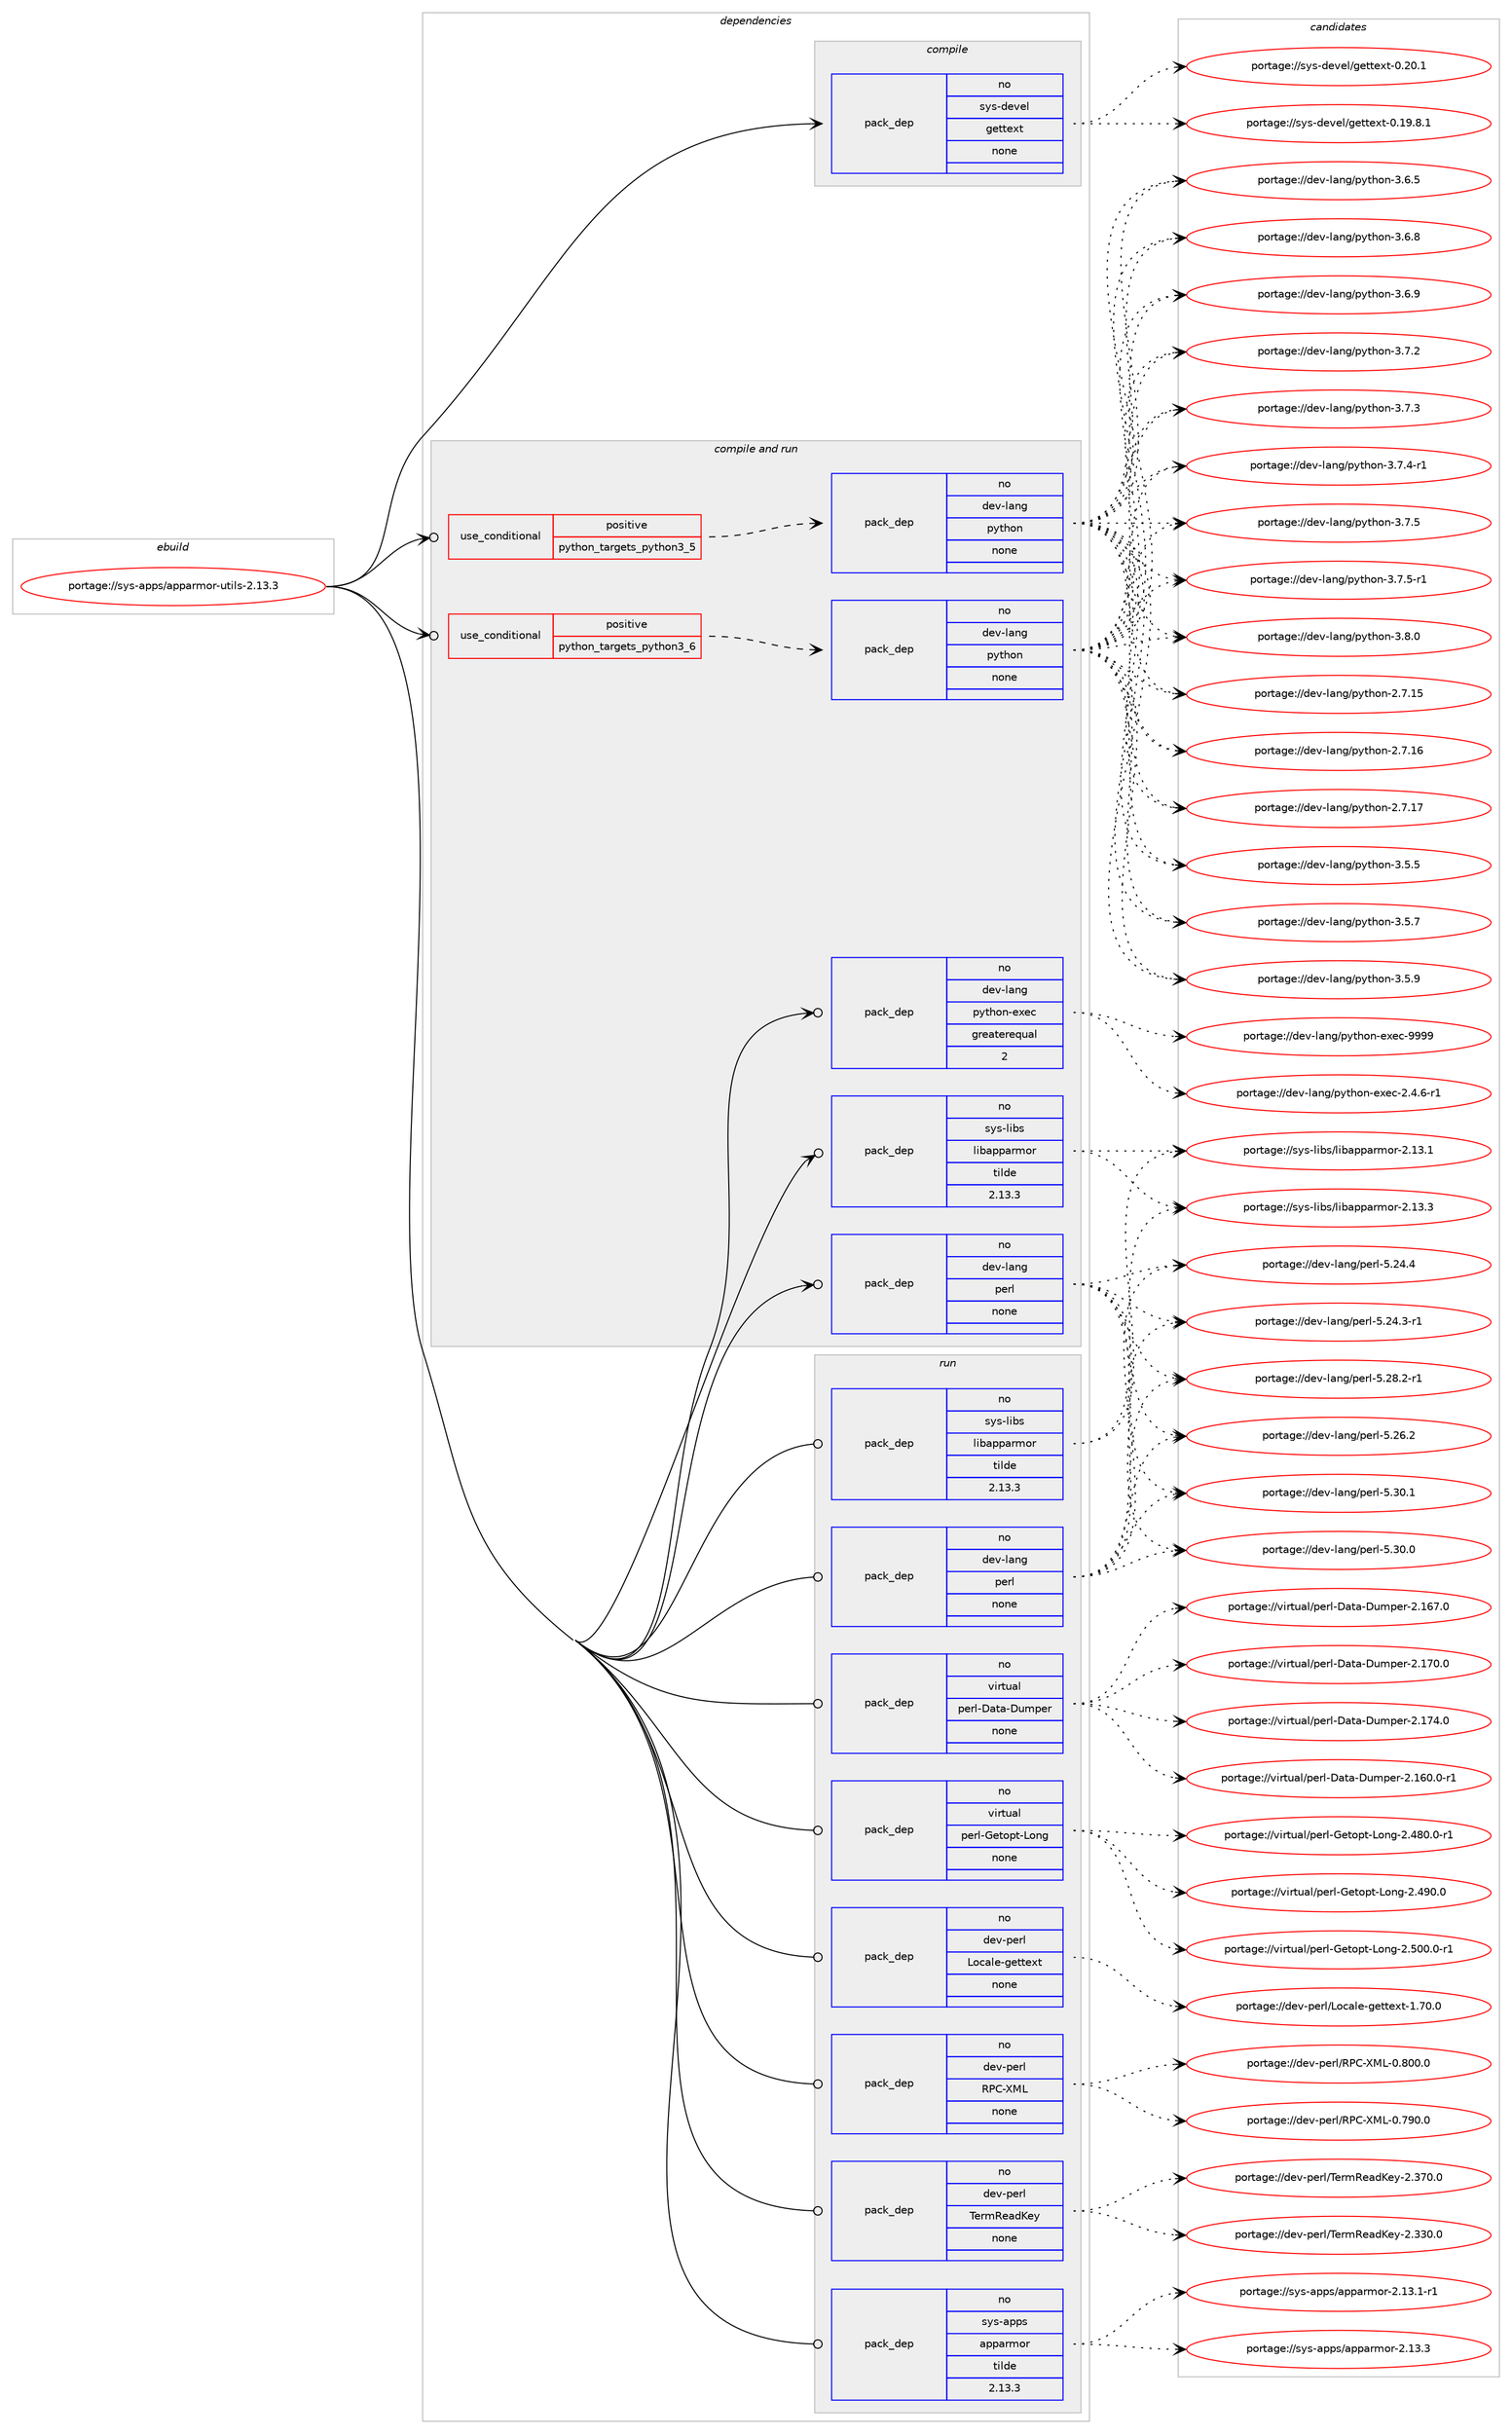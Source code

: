 digraph prolog {

# *************
# Graph options
# *************

newrank=true;
concentrate=true;
compound=true;
graph [rankdir=LR,fontname=Helvetica,fontsize=10,ranksep=1.5];#, ranksep=2.5, nodesep=0.2];
edge  [arrowhead=vee];
node  [fontname=Helvetica,fontsize=10];

# **********
# The ebuild
# **********

subgraph cluster_leftcol {
color=gray;
rank=same;
label=<<i>ebuild</i>>;
id [label="portage://sys-apps/apparmor-utils-2.13.3", color=red, width=4, href="../sys-apps/apparmor-utils-2.13.3.svg"];
}

# ****************
# The dependencies
# ****************

subgraph cluster_midcol {
color=gray;
label=<<i>dependencies</i>>;
subgraph cluster_compile {
fillcolor="#eeeeee";
style=filled;
label=<<i>compile</i>>;
subgraph pack301066 {
dependency406593 [label=<<TABLE BORDER="0" CELLBORDER="1" CELLSPACING="0" CELLPADDING="4" WIDTH="220"><TR><TD ROWSPAN="6" CELLPADDING="30">pack_dep</TD></TR><TR><TD WIDTH="110">no</TD></TR><TR><TD>sys-devel</TD></TR><TR><TD>gettext</TD></TR><TR><TD>none</TD></TR><TR><TD></TD></TR></TABLE>>, shape=none, color=blue];
}
id:e -> dependency406593:w [weight=20,style="solid",arrowhead="vee"];
}
subgraph cluster_compileandrun {
fillcolor="#eeeeee";
style=filled;
label=<<i>compile and run</i>>;
subgraph cond98740 {
dependency406594 [label=<<TABLE BORDER="0" CELLBORDER="1" CELLSPACING="0" CELLPADDING="4"><TR><TD ROWSPAN="3" CELLPADDING="10">use_conditional</TD></TR><TR><TD>positive</TD></TR><TR><TD>python_targets_python3_5</TD></TR></TABLE>>, shape=none, color=red];
subgraph pack301067 {
dependency406595 [label=<<TABLE BORDER="0" CELLBORDER="1" CELLSPACING="0" CELLPADDING="4" WIDTH="220"><TR><TD ROWSPAN="6" CELLPADDING="30">pack_dep</TD></TR><TR><TD WIDTH="110">no</TD></TR><TR><TD>dev-lang</TD></TR><TR><TD>python</TD></TR><TR><TD>none</TD></TR><TR><TD></TD></TR></TABLE>>, shape=none, color=blue];
}
dependency406594:e -> dependency406595:w [weight=20,style="dashed",arrowhead="vee"];
}
id:e -> dependency406594:w [weight=20,style="solid",arrowhead="odotvee"];
subgraph cond98741 {
dependency406596 [label=<<TABLE BORDER="0" CELLBORDER="1" CELLSPACING="0" CELLPADDING="4"><TR><TD ROWSPAN="3" CELLPADDING="10">use_conditional</TD></TR><TR><TD>positive</TD></TR><TR><TD>python_targets_python3_6</TD></TR></TABLE>>, shape=none, color=red];
subgraph pack301068 {
dependency406597 [label=<<TABLE BORDER="0" CELLBORDER="1" CELLSPACING="0" CELLPADDING="4" WIDTH="220"><TR><TD ROWSPAN="6" CELLPADDING="30">pack_dep</TD></TR><TR><TD WIDTH="110">no</TD></TR><TR><TD>dev-lang</TD></TR><TR><TD>python</TD></TR><TR><TD>none</TD></TR><TR><TD></TD></TR></TABLE>>, shape=none, color=blue];
}
dependency406596:e -> dependency406597:w [weight=20,style="dashed",arrowhead="vee"];
}
id:e -> dependency406596:w [weight=20,style="solid",arrowhead="odotvee"];
subgraph pack301069 {
dependency406598 [label=<<TABLE BORDER="0" CELLBORDER="1" CELLSPACING="0" CELLPADDING="4" WIDTH="220"><TR><TD ROWSPAN="6" CELLPADDING="30">pack_dep</TD></TR><TR><TD WIDTH="110">no</TD></TR><TR><TD>dev-lang</TD></TR><TR><TD>perl</TD></TR><TR><TD>none</TD></TR><TR><TD></TD></TR></TABLE>>, shape=none, color=blue];
}
id:e -> dependency406598:w [weight=20,style="solid",arrowhead="odotvee"];
subgraph pack301070 {
dependency406599 [label=<<TABLE BORDER="0" CELLBORDER="1" CELLSPACING="0" CELLPADDING="4" WIDTH="220"><TR><TD ROWSPAN="6" CELLPADDING="30">pack_dep</TD></TR><TR><TD WIDTH="110">no</TD></TR><TR><TD>dev-lang</TD></TR><TR><TD>python-exec</TD></TR><TR><TD>greaterequal</TD></TR><TR><TD>2</TD></TR></TABLE>>, shape=none, color=blue];
}
id:e -> dependency406599:w [weight=20,style="solid",arrowhead="odotvee"];
subgraph pack301071 {
dependency406600 [label=<<TABLE BORDER="0" CELLBORDER="1" CELLSPACING="0" CELLPADDING="4" WIDTH="220"><TR><TD ROWSPAN="6" CELLPADDING="30">pack_dep</TD></TR><TR><TD WIDTH="110">no</TD></TR><TR><TD>sys-libs</TD></TR><TR><TD>libapparmor</TD></TR><TR><TD>tilde</TD></TR><TR><TD>2.13.3</TD></TR></TABLE>>, shape=none, color=blue];
}
id:e -> dependency406600:w [weight=20,style="solid",arrowhead="odotvee"];
}
subgraph cluster_run {
fillcolor="#eeeeee";
style=filled;
label=<<i>run</i>>;
subgraph pack301072 {
dependency406601 [label=<<TABLE BORDER="0" CELLBORDER="1" CELLSPACING="0" CELLPADDING="4" WIDTH="220"><TR><TD ROWSPAN="6" CELLPADDING="30">pack_dep</TD></TR><TR><TD WIDTH="110">no</TD></TR><TR><TD>dev-lang</TD></TR><TR><TD>perl</TD></TR><TR><TD>none</TD></TR><TR><TD></TD></TR></TABLE>>, shape=none, color=blue];
}
id:e -> dependency406601:w [weight=20,style="solid",arrowhead="odot"];
subgraph pack301073 {
dependency406602 [label=<<TABLE BORDER="0" CELLBORDER="1" CELLSPACING="0" CELLPADDING="4" WIDTH="220"><TR><TD ROWSPAN="6" CELLPADDING="30">pack_dep</TD></TR><TR><TD WIDTH="110">no</TD></TR><TR><TD>dev-perl</TD></TR><TR><TD>Locale-gettext</TD></TR><TR><TD>none</TD></TR><TR><TD></TD></TR></TABLE>>, shape=none, color=blue];
}
id:e -> dependency406602:w [weight=20,style="solid",arrowhead="odot"];
subgraph pack301074 {
dependency406603 [label=<<TABLE BORDER="0" CELLBORDER="1" CELLSPACING="0" CELLPADDING="4" WIDTH="220"><TR><TD ROWSPAN="6" CELLPADDING="30">pack_dep</TD></TR><TR><TD WIDTH="110">no</TD></TR><TR><TD>dev-perl</TD></TR><TR><TD>RPC-XML</TD></TR><TR><TD>none</TD></TR><TR><TD></TD></TR></TABLE>>, shape=none, color=blue];
}
id:e -> dependency406603:w [weight=20,style="solid",arrowhead="odot"];
subgraph pack301075 {
dependency406604 [label=<<TABLE BORDER="0" CELLBORDER="1" CELLSPACING="0" CELLPADDING="4" WIDTH="220"><TR><TD ROWSPAN="6" CELLPADDING="30">pack_dep</TD></TR><TR><TD WIDTH="110">no</TD></TR><TR><TD>dev-perl</TD></TR><TR><TD>TermReadKey</TD></TR><TR><TD>none</TD></TR><TR><TD></TD></TR></TABLE>>, shape=none, color=blue];
}
id:e -> dependency406604:w [weight=20,style="solid",arrowhead="odot"];
subgraph pack301076 {
dependency406605 [label=<<TABLE BORDER="0" CELLBORDER="1" CELLSPACING="0" CELLPADDING="4" WIDTH="220"><TR><TD ROWSPAN="6" CELLPADDING="30">pack_dep</TD></TR><TR><TD WIDTH="110">no</TD></TR><TR><TD>sys-apps</TD></TR><TR><TD>apparmor</TD></TR><TR><TD>tilde</TD></TR><TR><TD>2.13.3</TD></TR></TABLE>>, shape=none, color=blue];
}
id:e -> dependency406605:w [weight=20,style="solid",arrowhead="odot"];
subgraph pack301077 {
dependency406606 [label=<<TABLE BORDER="0" CELLBORDER="1" CELLSPACING="0" CELLPADDING="4" WIDTH="220"><TR><TD ROWSPAN="6" CELLPADDING="30">pack_dep</TD></TR><TR><TD WIDTH="110">no</TD></TR><TR><TD>sys-libs</TD></TR><TR><TD>libapparmor</TD></TR><TR><TD>tilde</TD></TR><TR><TD>2.13.3</TD></TR></TABLE>>, shape=none, color=blue];
}
id:e -> dependency406606:w [weight=20,style="solid",arrowhead="odot"];
subgraph pack301078 {
dependency406607 [label=<<TABLE BORDER="0" CELLBORDER="1" CELLSPACING="0" CELLPADDING="4" WIDTH="220"><TR><TD ROWSPAN="6" CELLPADDING="30">pack_dep</TD></TR><TR><TD WIDTH="110">no</TD></TR><TR><TD>virtual</TD></TR><TR><TD>perl-Data-Dumper</TD></TR><TR><TD>none</TD></TR><TR><TD></TD></TR></TABLE>>, shape=none, color=blue];
}
id:e -> dependency406607:w [weight=20,style="solid",arrowhead="odot"];
subgraph pack301079 {
dependency406608 [label=<<TABLE BORDER="0" CELLBORDER="1" CELLSPACING="0" CELLPADDING="4" WIDTH="220"><TR><TD ROWSPAN="6" CELLPADDING="30">pack_dep</TD></TR><TR><TD WIDTH="110">no</TD></TR><TR><TD>virtual</TD></TR><TR><TD>perl-Getopt-Long</TD></TR><TR><TD>none</TD></TR><TR><TD></TD></TR></TABLE>>, shape=none, color=blue];
}
id:e -> dependency406608:w [weight=20,style="solid",arrowhead="odot"];
}
}

# **************
# The candidates
# **************

subgraph cluster_choices {
rank=same;
color=gray;
label=<<i>candidates</i>>;

subgraph choice301066 {
color=black;
nodesep=1;
choiceportage1151211154510010111810110847103101116116101120116454846495746564649 [label="portage://sys-devel/gettext-0.19.8.1", color=red, width=4,href="../sys-devel/gettext-0.19.8.1.svg"];
choiceportage115121115451001011181011084710310111611610112011645484650484649 [label="portage://sys-devel/gettext-0.20.1", color=red, width=4,href="../sys-devel/gettext-0.20.1.svg"];
dependency406593:e -> choiceportage1151211154510010111810110847103101116116101120116454846495746564649:w [style=dotted,weight="100"];
dependency406593:e -> choiceportage115121115451001011181011084710310111611610112011645484650484649:w [style=dotted,weight="100"];
}
subgraph choice301067 {
color=black;
nodesep=1;
choiceportage10010111845108971101034711212111610411111045504655464953 [label="portage://dev-lang/python-2.7.15", color=red, width=4,href="../dev-lang/python-2.7.15.svg"];
choiceportage10010111845108971101034711212111610411111045504655464954 [label="portage://dev-lang/python-2.7.16", color=red, width=4,href="../dev-lang/python-2.7.16.svg"];
choiceportage10010111845108971101034711212111610411111045504655464955 [label="portage://dev-lang/python-2.7.17", color=red, width=4,href="../dev-lang/python-2.7.17.svg"];
choiceportage100101118451089711010347112121116104111110455146534653 [label="portage://dev-lang/python-3.5.5", color=red, width=4,href="../dev-lang/python-3.5.5.svg"];
choiceportage100101118451089711010347112121116104111110455146534655 [label="portage://dev-lang/python-3.5.7", color=red, width=4,href="../dev-lang/python-3.5.7.svg"];
choiceportage100101118451089711010347112121116104111110455146534657 [label="portage://dev-lang/python-3.5.9", color=red, width=4,href="../dev-lang/python-3.5.9.svg"];
choiceportage100101118451089711010347112121116104111110455146544653 [label="portage://dev-lang/python-3.6.5", color=red, width=4,href="../dev-lang/python-3.6.5.svg"];
choiceportage100101118451089711010347112121116104111110455146544656 [label="portage://dev-lang/python-3.6.8", color=red, width=4,href="../dev-lang/python-3.6.8.svg"];
choiceportage100101118451089711010347112121116104111110455146544657 [label="portage://dev-lang/python-3.6.9", color=red, width=4,href="../dev-lang/python-3.6.9.svg"];
choiceportage100101118451089711010347112121116104111110455146554650 [label="portage://dev-lang/python-3.7.2", color=red, width=4,href="../dev-lang/python-3.7.2.svg"];
choiceportage100101118451089711010347112121116104111110455146554651 [label="portage://dev-lang/python-3.7.3", color=red, width=4,href="../dev-lang/python-3.7.3.svg"];
choiceportage1001011184510897110103471121211161041111104551465546524511449 [label="portage://dev-lang/python-3.7.4-r1", color=red, width=4,href="../dev-lang/python-3.7.4-r1.svg"];
choiceportage100101118451089711010347112121116104111110455146554653 [label="portage://dev-lang/python-3.7.5", color=red, width=4,href="../dev-lang/python-3.7.5.svg"];
choiceportage1001011184510897110103471121211161041111104551465546534511449 [label="portage://dev-lang/python-3.7.5-r1", color=red, width=4,href="../dev-lang/python-3.7.5-r1.svg"];
choiceportage100101118451089711010347112121116104111110455146564648 [label="portage://dev-lang/python-3.8.0", color=red, width=4,href="../dev-lang/python-3.8.0.svg"];
dependency406595:e -> choiceportage10010111845108971101034711212111610411111045504655464953:w [style=dotted,weight="100"];
dependency406595:e -> choiceportage10010111845108971101034711212111610411111045504655464954:w [style=dotted,weight="100"];
dependency406595:e -> choiceportage10010111845108971101034711212111610411111045504655464955:w [style=dotted,weight="100"];
dependency406595:e -> choiceportage100101118451089711010347112121116104111110455146534653:w [style=dotted,weight="100"];
dependency406595:e -> choiceportage100101118451089711010347112121116104111110455146534655:w [style=dotted,weight="100"];
dependency406595:e -> choiceportage100101118451089711010347112121116104111110455146534657:w [style=dotted,weight="100"];
dependency406595:e -> choiceportage100101118451089711010347112121116104111110455146544653:w [style=dotted,weight="100"];
dependency406595:e -> choiceportage100101118451089711010347112121116104111110455146544656:w [style=dotted,weight="100"];
dependency406595:e -> choiceportage100101118451089711010347112121116104111110455146544657:w [style=dotted,weight="100"];
dependency406595:e -> choiceportage100101118451089711010347112121116104111110455146554650:w [style=dotted,weight="100"];
dependency406595:e -> choiceportage100101118451089711010347112121116104111110455146554651:w [style=dotted,weight="100"];
dependency406595:e -> choiceportage1001011184510897110103471121211161041111104551465546524511449:w [style=dotted,weight="100"];
dependency406595:e -> choiceportage100101118451089711010347112121116104111110455146554653:w [style=dotted,weight="100"];
dependency406595:e -> choiceportage1001011184510897110103471121211161041111104551465546534511449:w [style=dotted,weight="100"];
dependency406595:e -> choiceportage100101118451089711010347112121116104111110455146564648:w [style=dotted,weight="100"];
}
subgraph choice301068 {
color=black;
nodesep=1;
choiceportage10010111845108971101034711212111610411111045504655464953 [label="portage://dev-lang/python-2.7.15", color=red, width=4,href="../dev-lang/python-2.7.15.svg"];
choiceportage10010111845108971101034711212111610411111045504655464954 [label="portage://dev-lang/python-2.7.16", color=red, width=4,href="../dev-lang/python-2.7.16.svg"];
choiceportage10010111845108971101034711212111610411111045504655464955 [label="portage://dev-lang/python-2.7.17", color=red, width=4,href="../dev-lang/python-2.7.17.svg"];
choiceportage100101118451089711010347112121116104111110455146534653 [label="portage://dev-lang/python-3.5.5", color=red, width=4,href="../dev-lang/python-3.5.5.svg"];
choiceportage100101118451089711010347112121116104111110455146534655 [label="portage://dev-lang/python-3.5.7", color=red, width=4,href="../dev-lang/python-3.5.7.svg"];
choiceportage100101118451089711010347112121116104111110455146534657 [label="portage://dev-lang/python-3.5.9", color=red, width=4,href="../dev-lang/python-3.5.9.svg"];
choiceportage100101118451089711010347112121116104111110455146544653 [label="portage://dev-lang/python-3.6.5", color=red, width=4,href="../dev-lang/python-3.6.5.svg"];
choiceportage100101118451089711010347112121116104111110455146544656 [label="portage://dev-lang/python-3.6.8", color=red, width=4,href="../dev-lang/python-3.6.8.svg"];
choiceportage100101118451089711010347112121116104111110455146544657 [label="portage://dev-lang/python-3.6.9", color=red, width=4,href="../dev-lang/python-3.6.9.svg"];
choiceportage100101118451089711010347112121116104111110455146554650 [label="portage://dev-lang/python-3.7.2", color=red, width=4,href="../dev-lang/python-3.7.2.svg"];
choiceportage100101118451089711010347112121116104111110455146554651 [label="portage://dev-lang/python-3.7.3", color=red, width=4,href="../dev-lang/python-3.7.3.svg"];
choiceportage1001011184510897110103471121211161041111104551465546524511449 [label="portage://dev-lang/python-3.7.4-r1", color=red, width=4,href="../dev-lang/python-3.7.4-r1.svg"];
choiceportage100101118451089711010347112121116104111110455146554653 [label="portage://dev-lang/python-3.7.5", color=red, width=4,href="../dev-lang/python-3.7.5.svg"];
choiceportage1001011184510897110103471121211161041111104551465546534511449 [label="portage://dev-lang/python-3.7.5-r1", color=red, width=4,href="../dev-lang/python-3.7.5-r1.svg"];
choiceportage100101118451089711010347112121116104111110455146564648 [label="portage://dev-lang/python-3.8.0", color=red, width=4,href="../dev-lang/python-3.8.0.svg"];
dependency406597:e -> choiceportage10010111845108971101034711212111610411111045504655464953:w [style=dotted,weight="100"];
dependency406597:e -> choiceportage10010111845108971101034711212111610411111045504655464954:w [style=dotted,weight="100"];
dependency406597:e -> choiceportage10010111845108971101034711212111610411111045504655464955:w [style=dotted,weight="100"];
dependency406597:e -> choiceportage100101118451089711010347112121116104111110455146534653:w [style=dotted,weight="100"];
dependency406597:e -> choiceportage100101118451089711010347112121116104111110455146534655:w [style=dotted,weight="100"];
dependency406597:e -> choiceportage100101118451089711010347112121116104111110455146534657:w [style=dotted,weight="100"];
dependency406597:e -> choiceportage100101118451089711010347112121116104111110455146544653:w [style=dotted,weight="100"];
dependency406597:e -> choiceportage100101118451089711010347112121116104111110455146544656:w [style=dotted,weight="100"];
dependency406597:e -> choiceportage100101118451089711010347112121116104111110455146544657:w [style=dotted,weight="100"];
dependency406597:e -> choiceportage100101118451089711010347112121116104111110455146554650:w [style=dotted,weight="100"];
dependency406597:e -> choiceportage100101118451089711010347112121116104111110455146554651:w [style=dotted,weight="100"];
dependency406597:e -> choiceportage1001011184510897110103471121211161041111104551465546524511449:w [style=dotted,weight="100"];
dependency406597:e -> choiceportage100101118451089711010347112121116104111110455146554653:w [style=dotted,weight="100"];
dependency406597:e -> choiceportage1001011184510897110103471121211161041111104551465546534511449:w [style=dotted,weight="100"];
dependency406597:e -> choiceportage100101118451089711010347112121116104111110455146564648:w [style=dotted,weight="100"];
}
subgraph choice301069 {
color=black;
nodesep=1;
choiceportage100101118451089711010347112101114108455346505246514511449 [label="portage://dev-lang/perl-5.24.3-r1", color=red, width=4,href="../dev-lang/perl-5.24.3-r1.svg"];
choiceportage10010111845108971101034711210111410845534650524652 [label="portage://dev-lang/perl-5.24.4", color=red, width=4,href="../dev-lang/perl-5.24.4.svg"];
choiceportage10010111845108971101034711210111410845534650544650 [label="portage://dev-lang/perl-5.26.2", color=red, width=4,href="../dev-lang/perl-5.26.2.svg"];
choiceportage100101118451089711010347112101114108455346505646504511449 [label="portage://dev-lang/perl-5.28.2-r1", color=red, width=4,href="../dev-lang/perl-5.28.2-r1.svg"];
choiceportage10010111845108971101034711210111410845534651484648 [label="portage://dev-lang/perl-5.30.0", color=red, width=4,href="../dev-lang/perl-5.30.0.svg"];
choiceportage10010111845108971101034711210111410845534651484649 [label="portage://dev-lang/perl-5.30.1", color=red, width=4,href="../dev-lang/perl-5.30.1.svg"];
dependency406598:e -> choiceportage100101118451089711010347112101114108455346505246514511449:w [style=dotted,weight="100"];
dependency406598:e -> choiceportage10010111845108971101034711210111410845534650524652:w [style=dotted,weight="100"];
dependency406598:e -> choiceportage10010111845108971101034711210111410845534650544650:w [style=dotted,weight="100"];
dependency406598:e -> choiceportage100101118451089711010347112101114108455346505646504511449:w [style=dotted,weight="100"];
dependency406598:e -> choiceportage10010111845108971101034711210111410845534651484648:w [style=dotted,weight="100"];
dependency406598:e -> choiceportage10010111845108971101034711210111410845534651484649:w [style=dotted,weight="100"];
}
subgraph choice301070 {
color=black;
nodesep=1;
choiceportage10010111845108971101034711212111610411111045101120101994550465246544511449 [label="portage://dev-lang/python-exec-2.4.6-r1", color=red, width=4,href="../dev-lang/python-exec-2.4.6-r1.svg"];
choiceportage10010111845108971101034711212111610411111045101120101994557575757 [label="portage://dev-lang/python-exec-9999", color=red, width=4,href="../dev-lang/python-exec-9999.svg"];
dependency406599:e -> choiceportage10010111845108971101034711212111610411111045101120101994550465246544511449:w [style=dotted,weight="100"];
dependency406599:e -> choiceportage10010111845108971101034711212111610411111045101120101994557575757:w [style=dotted,weight="100"];
}
subgraph choice301071 {
color=black;
nodesep=1;
choiceportage11512111545108105981154710810598971121129711410911111445504649514649 [label="portage://sys-libs/libapparmor-2.13.1", color=red, width=4,href="../sys-libs/libapparmor-2.13.1.svg"];
choiceportage11512111545108105981154710810598971121129711410911111445504649514651 [label="portage://sys-libs/libapparmor-2.13.3", color=red, width=4,href="../sys-libs/libapparmor-2.13.3.svg"];
dependency406600:e -> choiceportage11512111545108105981154710810598971121129711410911111445504649514649:w [style=dotted,weight="100"];
dependency406600:e -> choiceportage11512111545108105981154710810598971121129711410911111445504649514651:w [style=dotted,weight="100"];
}
subgraph choice301072 {
color=black;
nodesep=1;
choiceportage100101118451089711010347112101114108455346505246514511449 [label="portage://dev-lang/perl-5.24.3-r1", color=red, width=4,href="../dev-lang/perl-5.24.3-r1.svg"];
choiceportage10010111845108971101034711210111410845534650524652 [label="portage://dev-lang/perl-5.24.4", color=red, width=4,href="../dev-lang/perl-5.24.4.svg"];
choiceportage10010111845108971101034711210111410845534650544650 [label="portage://dev-lang/perl-5.26.2", color=red, width=4,href="../dev-lang/perl-5.26.2.svg"];
choiceportage100101118451089711010347112101114108455346505646504511449 [label="portage://dev-lang/perl-5.28.2-r1", color=red, width=4,href="../dev-lang/perl-5.28.2-r1.svg"];
choiceportage10010111845108971101034711210111410845534651484648 [label="portage://dev-lang/perl-5.30.0", color=red, width=4,href="../dev-lang/perl-5.30.0.svg"];
choiceportage10010111845108971101034711210111410845534651484649 [label="portage://dev-lang/perl-5.30.1", color=red, width=4,href="../dev-lang/perl-5.30.1.svg"];
dependency406601:e -> choiceportage100101118451089711010347112101114108455346505246514511449:w [style=dotted,weight="100"];
dependency406601:e -> choiceportage10010111845108971101034711210111410845534650524652:w [style=dotted,weight="100"];
dependency406601:e -> choiceportage10010111845108971101034711210111410845534650544650:w [style=dotted,weight="100"];
dependency406601:e -> choiceportage100101118451089711010347112101114108455346505646504511449:w [style=dotted,weight="100"];
dependency406601:e -> choiceportage10010111845108971101034711210111410845534651484648:w [style=dotted,weight="100"];
dependency406601:e -> choiceportage10010111845108971101034711210111410845534651484649:w [style=dotted,weight="100"];
}
subgraph choice301073 {
color=black;
nodesep=1;
choiceportage10010111845112101114108477611199971081014510310111611610112011645494655484648 [label="portage://dev-perl/Locale-gettext-1.70.0", color=red, width=4,href="../dev-perl/Locale-gettext-1.70.0.svg"];
dependency406602:e -> choiceportage10010111845112101114108477611199971081014510310111611610112011645494655484648:w [style=dotted,weight="100"];
}
subgraph choice301074 {
color=black;
nodesep=1;
choiceportage1001011184511210111410847828067458877764548465557484648 [label="portage://dev-perl/RPC-XML-0.790.0", color=red, width=4,href="../dev-perl/RPC-XML-0.790.0.svg"];
choiceportage1001011184511210111410847828067458877764548465648484648 [label="portage://dev-perl/RPC-XML-0.800.0", color=red, width=4,href="../dev-perl/RPC-XML-0.800.0.svg"];
dependency406603:e -> choiceportage1001011184511210111410847828067458877764548465557484648:w [style=dotted,weight="100"];
dependency406603:e -> choiceportage1001011184511210111410847828067458877764548465648484648:w [style=dotted,weight="100"];
}
subgraph choice301075 {
color=black;
nodesep=1;
choiceportage1001011184511210111410847841011141098210197100751011214550465151484648 [label="portage://dev-perl/TermReadKey-2.330.0", color=red, width=4,href="../dev-perl/TermReadKey-2.330.0.svg"];
choiceportage1001011184511210111410847841011141098210197100751011214550465155484648 [label="portage://dev-perl/TermReadKey-2.370.0", color=red, width=4,href="../dev-perl/TermReadKey-2.370.0.svg"];
dependency406604:e -> choiceportage1001011184511210111410847841011141098210197100751011214550465151484648:w [style=dotted,weight="100"];
dependency406604:e -> choiceportage1001011184511210111410847841011141098210197100751011214550465155484648:w [style=dotted,weight="100"];
}
subgraph choice301076 {
color=black;
nodesep=1;
choiceportage1151211154597112112115479711211297114109111114455046495146494511449 [label="portage://sys-apps/apparmor-2.13.1-r1", color=red, width=4,href="../sys-apps/apparmor-2.13.1-r1.svg"];
choiceportage115121115459711211211547971121129711410911111445504649514651 [label="portage://sys-apps/apparmor-2.13.3", color=red, width=4,href="../sys-apps/apparmor-2.13.3.svg"];
dependency406605:e -> choiceportage1151211154597112112115479711211297114109111114455046495146494511449:w [style=dotted,weight="100"];
dependency406605:e -> choiceportage115121115459711211211547971121129711410911111445504649514651:w [style=dotted,weight="100"];
}
subgraph choice301077 {
color=black;
nodesep=1;
choiceportage11512111545108105981154710810598971121129711410911111445504649514649 [label="portage://sys-libs/libapparmor-2.13.1", color=red, width=4,href="../sys-libs/libapparmor-2.13.1.svg"];
choiceportage11512111545108105981154710810598971121129711410911111445504649514651 [label="portage://sys-libs/libapparmor-2.13.3", color=red, width=4,href="../sys-libs/libapparmor-2.13.3.svg"];
dependency406606:e -> choiceportage11512111545108105981154710810598971121129711410911111445504649514649:w [style=dotted,weight="100"];
dependency406606:e -> choiceportage11512111545108105981154710810598971121129711410911111445504649514651:w [style=dotted,weight="100"];
}
subgraph choice301078 {
color=black;
nodesep=1;
choiceportage118105114116117971084711210111410845689711697456811710911210111445504649544846484511449 [label="portage://virtual/perl-Data-Dumper-2.160.0-r1", color=red, width=4,href="../virtual/perl-Data-Dumper-2.160.0-r1.svg"];
choiceportage11810511411611797108471121011141084568971169745681171091121011144550464954554648 [label="portage://virtual/perl-Data-Dumper-2.167.0", color=red, width=4,href="../virtual/perl-Data-Dumper-2.167.0.svg"];
choiceportage11810511411611797108471121011141084568971169745681171091121011144550464955484648 [label="portage://virtual/perl-Data-Dumper-2.170.0", color=red, width=4,href="../virtual/perl-Data-Dumper-2.170.0.svg"];
choiceportage11810511411611797108471121011141084568971169745681171091121011144550464955524648 [label="portage://virtual/perl-Data-Dumper-2.174.0", color=red, width=4,href="../virtual/perl-Data-Dumper-2.174.0.svg"];
dependency406607:e -> choiceportage118105114116117971084711210111410845689711697456811710911210111445504649544846484511449:w [style=dotted,weight="100"];
dependency406607:e -> choiceportage11810511411611797108471121011141084568971169745681171091121011144550464954554648:w [style=dotted,weight="100"];
dependency406607:e -> choiceportage11810511411611797108471121011141084568971169745681171091121011144550464955484648:w [style=dotted,weight="100"];
dependency406607:e -> choiceportage11810511411611797108471121011141084568971169745681171091121011144550464955524648:w [style=dotted,weight="100"];
}
subgraph choice301079 {
color=black;
nodesep=1;
choiceportage11810511411611797108471121011141084571101116111112116457611111010345504652564846484511449 [label="portage://virtual/perl-Getopt-Long-2.480.0-r1", color=red, width=4,href="../virtual/perl-Getopt-Long-2.480.0-r1.svg"];
choiceportage1181051141161179710847112101114108457110111611111211645761111101034550465257484648 [label="portage://virtual/perl-Getopt-Long-2.490.0", color=red, width=4,href="../virtual/perl-Getopt-Long-2.490.0.svg"];
choiceportage11810511411611797108471121011141084571101116111112116457611111010345504653484846484511449 [label="portage://virtual/perl-Getopt-Long-2.500.0-r1", color=red, width=4,href="../virtual/perl-Getopt-Long-2.500.0-r1.svg"];
dependency406608:e -> choiceportage11810511411611797108471121011141084571101116111112116457611111010345504652564846484511449:w [style=dotted,weight="100"];
dependency406608:e -> choiceportage1181051141161179710847112101114108457110111611111211645761111101034550465257484648:w [style=dotted,weight="100"];
dependency406608:e -> choiceportage11810511411611797108471121011141084571101116111112116457611111010345504653484846484511449:w [style=dotted,weight="100"];
}
}

}
